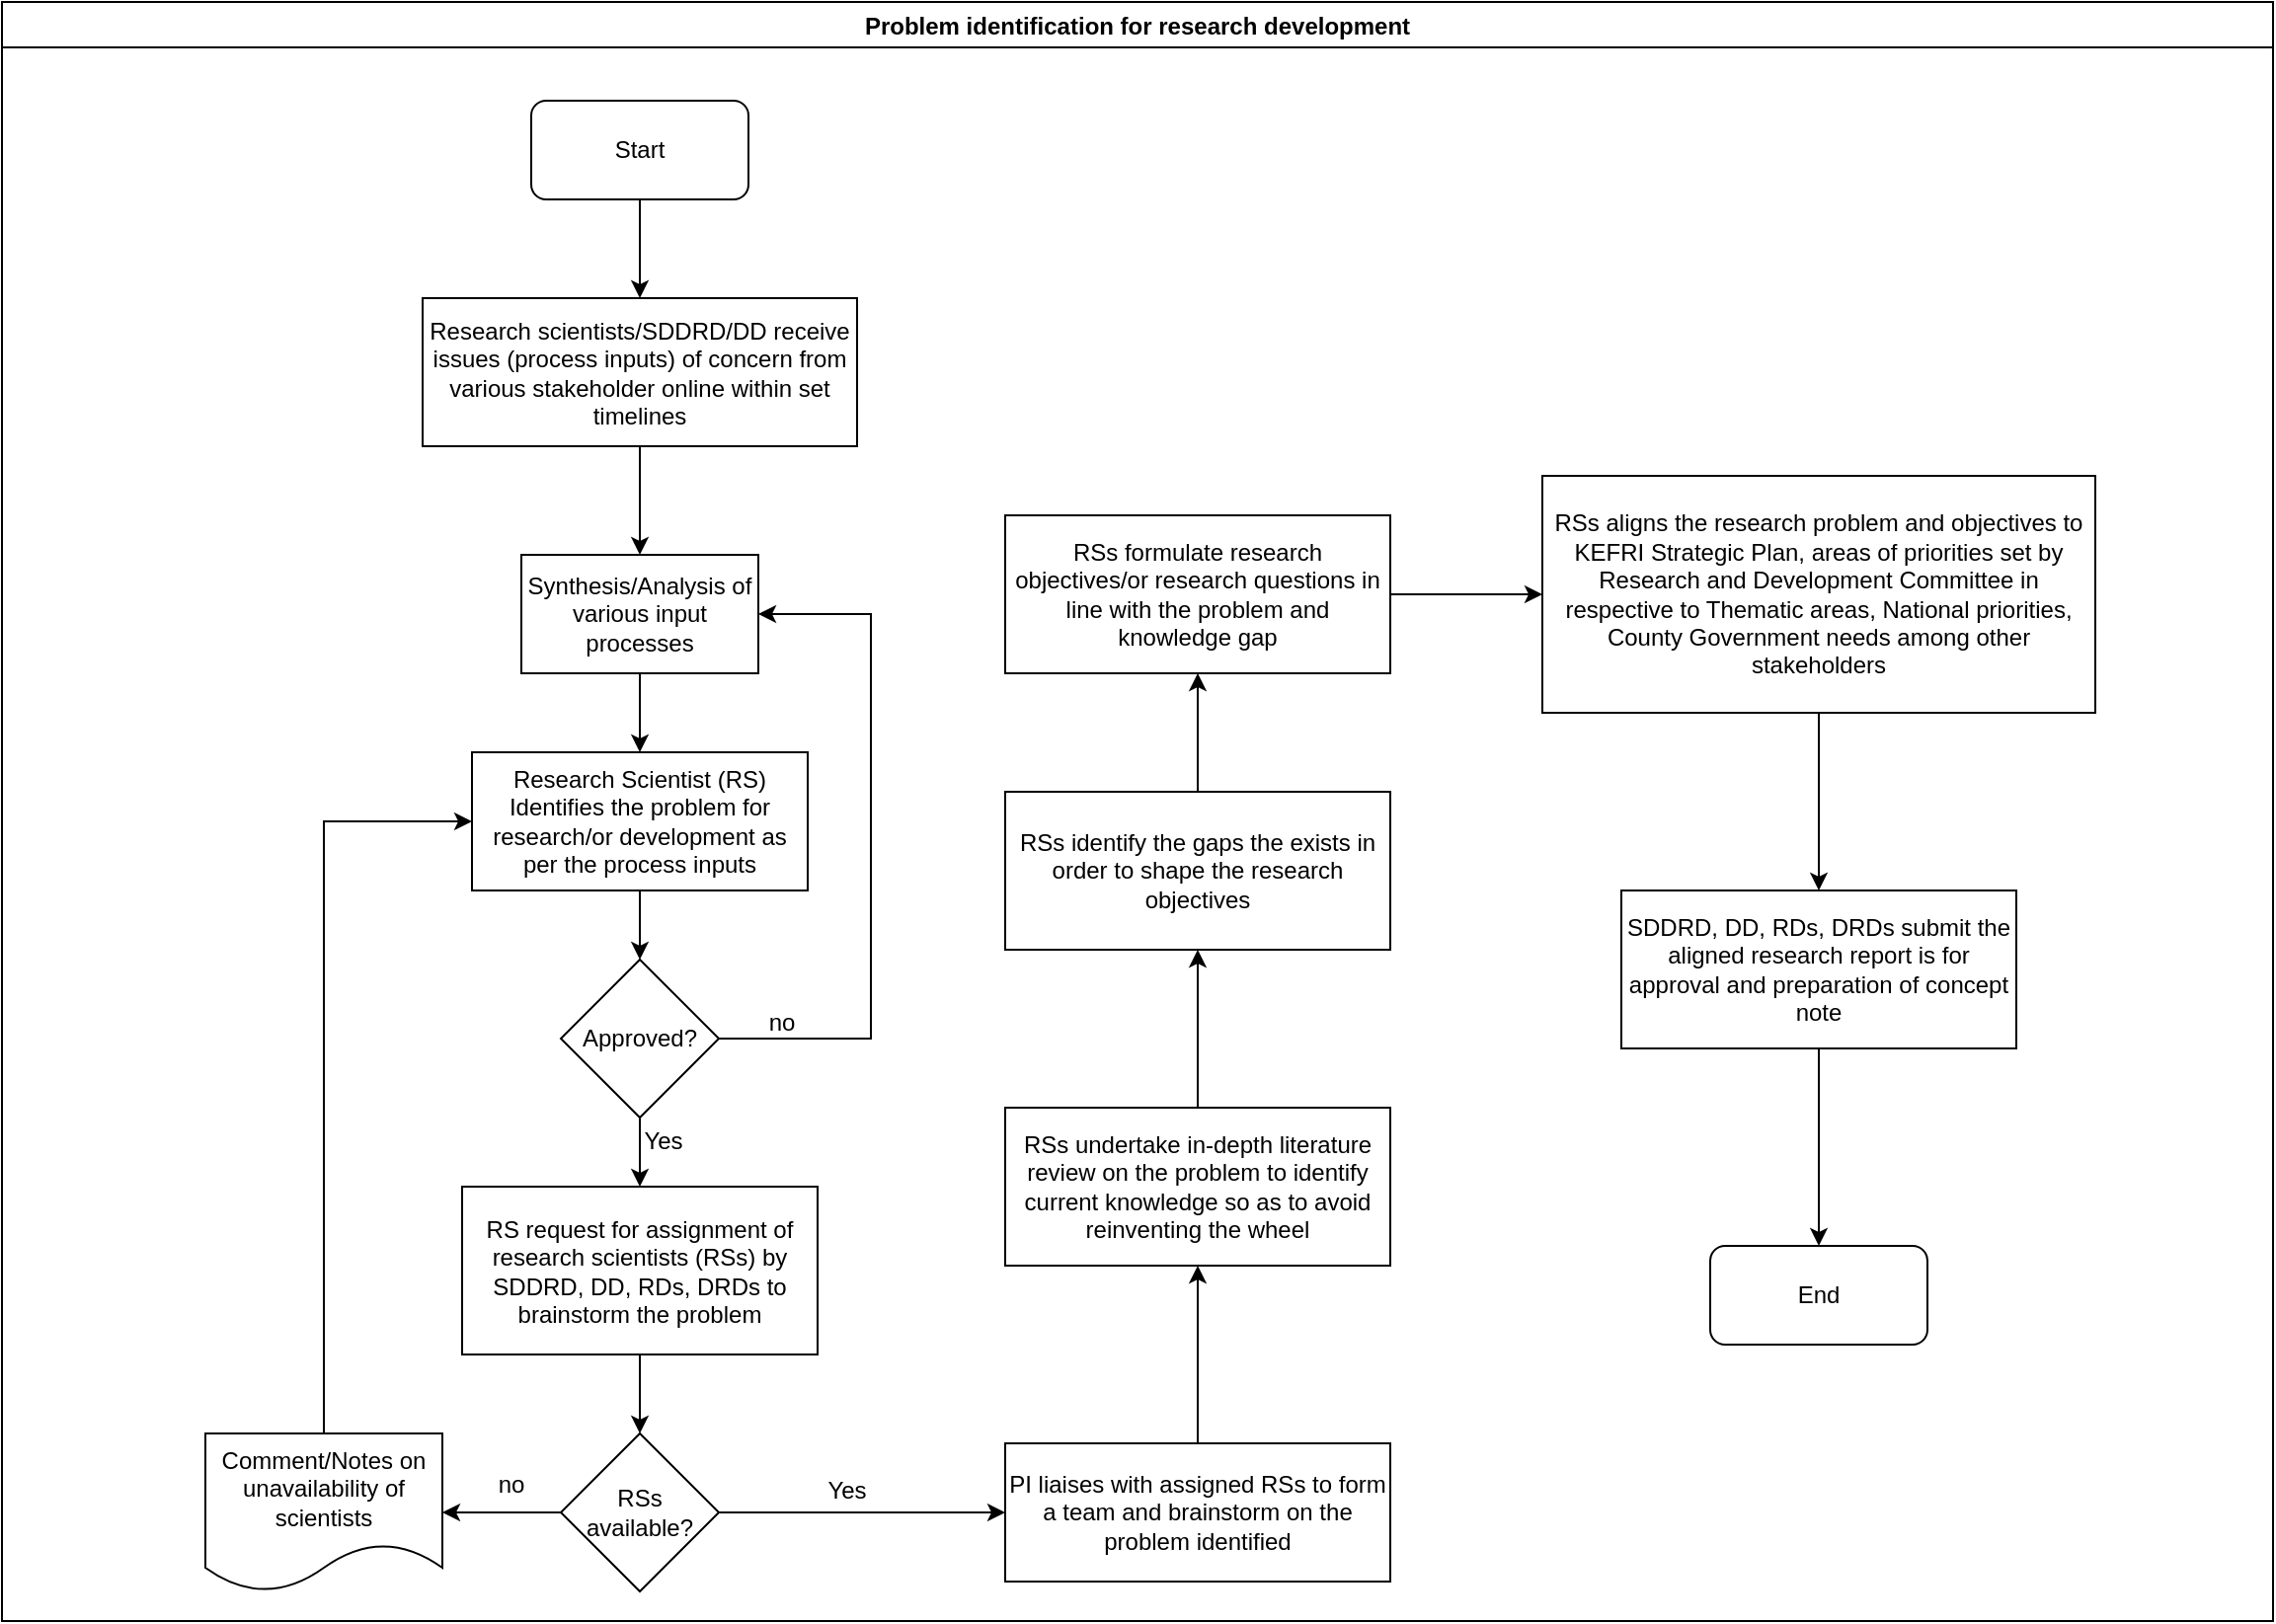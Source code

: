 <mxfile version="14.2.7" type="github">
  <diagram id="tZU8RH54jPB0YR1qd6gx" name="Page-1">
    <mxGraphModel dx="1038" dy="547" grid="1" gridSize="10" guides="1" tooltips="1" connect="1" arrows="1" fold="1" page="1" pageScale="1" pageWidth="1169" pageHeight="827" math="0" shadow="0">
      <root>
        <mxCell id="0" />
        <mxCell id="1" parent="0" />
        <mxCell id="y9bxsy1iOUCk4nZmsPaL-3" value="Problem identification for research development" style="swimlane;" parent="1" vertex="1">
          <mxGeometry x="10" y="10" width="1150" height="820" as="geometry" />
        </mxCell>
        <mxCell id="y9bxsy1iOUCk4nZmsPaL-4" value="Start" style="rounded=1;whiteSpace=wrap;html=1;" parent="y9bxsy1iOUCk4nZmsPaL-3" vertex="1">
          <mxGeometry x="268" y="50" width="110" height="50" as="geometry" />
        </mxCell>
        <mxCell id="y9bxsy1iOUCk4nZmsPaL-7" value="Synthesis/Analysis of various input processes" style="rounded=0;whiteSpace=wrap;html=1;" parent="y9bxsy1iOUCk4nZmsPaL-3" vertex="1">
          <mxGeometry x="263" y="280" width="120" height="60" as="geometry" />
        </mxCell>
        <mxCell id="y9bxsy1iOUCk4nZmsPaL-18" value="no" style="text;html=1;strokeColor=none;fillColor=none;align=center;verticalAlign=middle;whiteSpace=wrap;rounded=0;" parent="y9bxsy1iOUCk4nZmsPaL-3" vertex="1">
          <mxGeometry x="238" y="741" width="40" height="20" as="geometry" />
        </mxCell>
        <mxCell id="y9bxsy1iOUCk4nZmsPaL-19" value="PI liaises with assigned RSs to form a team and brainstorm on the problem identified" style="whiteSpace=wrap;html=1;rounded=0;" parent="y9bxsy1iOUCk4nZmsPaL-3" vertex="1">
          <mxGeometry x="508" y="730" width="195" height="70" as="geometry" />
        </mxCell>
        <mxCell id="y9bxsy1iOUCk4nZmsPaL-21" value="Yes" style="text;html=1;strokeColor=none;fillColor=none;align=center;verticalAlign=middle;whiteSpace=wrap;rounded=0;" parent="y9bxsy1iOUCk4nZmsPaL-3" vertex="1">
          <mxGeometry x="408" y="744" width="40" height="20" as="geometry" />
        </mxCell>
        <mxCell id="y9bxsy1iOUCk4nZmsPaL-10" value="RS request for assignment of research scientists (RSs) by SDDRD, DD, RDs, DRDs to brainstorm the problem" style="whiteSpace=wrap;html=1;rounded=0;" parent="y9bxsy1iOUCk4nZmsPaL-3" vertex="1">
          <mxGeometry x="233" y="600" width="180" height="85" as="geometry" />
        </mxCell>
        <mxCell id="y9bxsy1iOUCk4nZmsPaL-26" value="RSs formulate research objectives/or research questions in line with the problem and knowledge gap" style="whiteSpace=wrap;html=1;rounded=0;" parent="y9bxsy1iOUCk4nZmsPaL-3" vertex="1">
          <mxGeometry x="508" y="260" width="195" height="80" as="geometry" />
        </mxCell>
        <mxCell id="y9bxsy1iOUCk4nZmsPaL-30" value="RSs aligns the research problem and objectives to KEFRI Strategic Plan, areas of priorities set by Research and Development Committee in respective to Thematic areas, National priorities, County Government needs among other stakeholders" style="whiteSpace=wrap;html=1;rounded=0;" parent="y9bxsy1iOUCk4nZmsPaL-3" vertex="1">
          <mxGeometry x="780" y="240" width="280" height="120" as="geometry" />
        </mxCell>
        <mxCell id="y9bxsy1iOUCk4nZmsPaL-31" value="" style="edgeStyle=orthogonalEdgeStyle;rounded=0;orthogonalLoop=1;jettySize=auto;html=1;" parent="y9bxsy1iOUCk4nZmsPaL-3" source="y9bxsy1iOUCk4nZmsPaL-26" target="y9bxsy1iOUCk4nZmsPaL-30" edge="1">
          <mxGeometry relative="1" as="geometry" />
        </mxCell>
        <mxCell id="y9bxsy1iOUCk4nZmsPaL-34" value="End" style="rounded=1;whiteSpace=wrap;html=1;" parent="y9bxsy1iOUCk4nZmsPaL-3" vertex="1">
          <mxGeometry x="865" y="630" width="110" height="50" as="geometry" />
        </mxCell>
        <mxCell id="LDWQ8T8pUbo9GidEgZh_-5" value="Approved?" style="rhombus;whiteSpace=wrap;html=1;rounded=0;" vertex="1" parent="y9bxsy1iOUCk4nZmsPaL-3">
          <mxGeometry x="283" y="485" width="80" height="80" as="geometry" />
        </mxCell>
        <mxCell id="LDWQ8T8pUbo9GidEgZh_-8" value="" style="edgeStyle=orthogonalEdgeStyle;rounded=0;orthogonalLoop=1;jettySize=auto;html=1;entryX=0.5;entryY=0;entryDx=0;entryDy=0;" edge="1" parent="y9bxsy1iOUCk4nZmsPaL-3" source="LDWQ8T8pUbo9GidEgZh_-5" target="y9bxsy1iOUCk4nZmsPaL-10">
          <mxGeometry relative="1" as="geometry">
            <mxPoint x="423" y="490" as="targetPoint" />
          </mxGeometry>
        </mxCell>
        <mxCell id="y9bxsy1iOUCk4nZmsPaL-12" value="&lt;div&gt;RSs &lt;br&gt;&lt;/div&gt;&lt;div&gt;available?&lt;/div&gt;" style="rhombus;whiteSpace=wrap;html=1;rounded=0;" parent="y9bxsy1iOUCk4nZmsPaL-3" vertex="1">
          <mxGeometry x="283" y="725" width="80" height="80" as="geometry" />
        </mxCell>
        <mxCell id="y9bxsy1iOUCk4nZmsPaL-20" value="" style="edgeStyle=orthogonalEdgeStyle;rounded=0;orthogonalLoop=1;jettySize=auto;html=1;" parent="y9bxsy1iOUCk4nZmsPaL-3" source="y9bxsy1iOUCk4nZmsPaL-12" target="y9bxsy1iOUCk4nZmsPaL-19" edge="1">
          <mxGeometry relative="1" as="geometry" />
        </mxCell>
        <mxCell id="y9bxsy1iOUCk4nZmsPaL-13" value="" style="edgeStyle=orthogonalEdgeStyle;rounded=0;orthogonalLoop=1;jettySize=auto;html=1;exitX=0.5;exitY=1;exitDx=0;exitDy=0;" parent="y9bxsy1iOUCk4nZmsPaL-3" source="y9bxsy1iOUCk4nZmsPaL-10" target="y9bxsy1iOUCk4nZmsPaL-12" edge="1">
          <mxGeometry relative="1" as="geometry">
            <mxPoint x="318" y="720" as="sourcePoint" />
          </mxGeometry>
        </mxCell>
        <mxCell id="y9bxsy1iOUCk4nZmsPaL-14" value="Comment/Notes on unavailability of scientists" style="shape=document;whiteSpace=wrap;html=1;boundedLbl=1;rounded=0;" parent="y9bxsy1iOUCk4nZmsPaL-3" vertex="1">
          <mxGeometry x="103" y="725" width="120" height="80" as="geometry" />
        </mxCell>
        <mxCell id="y9bxsy1iOUCk4nZmsPaL-15" value="" style="edgeStyle=orthogonalEdgeStyle;rounded=0;orthogonalLoop=1;jettySize=auto;html=1;" parent="y9bxsy1iOUCk4nZmsPaL-3" source="y9bxsy1iOUCk4nZmsPaL-12" target="y9bxsy1iOUCk4nZmsPaL-14" edge="1">
          <mxGeometry relative="1" as="geometry" />
        </mxCell>
        <mxCell id="y9bxsy1iOUCk4nZmsPaL-8" value="Research Scientist (RS) Identifies the problem for research/or development as per the process inputs" style="whiteSpace=wrap;html=1;rounded=0;" parent="y9bxsy1iOUCk4nZmsPaL-3" vertex="1">
          <mxGeometry x="238" y="380" width="170" height="70" as="geometry" />
        </mxCell>
        <mxCell id="y9bxsy1iOUCk4nZmsPaL-9" value="" style="edgeStyle=orthogonalEdgeStyle;rounded=0;orthogonalLoop=1;jettySize=auto;html=1;" parent="y9bxsy1iOUCk4nZmsPaL-3" source="y9bxsy1iOUCk4nZmsPaL-7" target="y9bxsy1iOUCk4nZmsPaL-8" edge="1">
          <mxGeometry relative="1" as="geometry" />
        </mxCell>
        <mxCell id="y9bxsy1iOUCk4nZmsPaL-17" value="" style="edgeStyle=orthogonalEdgeStyle;rounded=0;orthogonalLoop=1;jettySize=auto;html=1;entryX=0;entryY=0.5;entryDx=0;entryDy=0;exitX=0.5;exitY=0;exitDx=0;exitDy=0;" parent="y9bxsy1iOUCk4nZmsPaL-3" source="y9bxsy1iOUCk4nZmsPaL-14" target="y9bxsy1iOUCk4nZmsPaL-8" edge="1">
          <mxGeometry relative="1" as="geometry">
            <mxPoint x="158" y="530" as="targetPoint" />
            <Array as="points">
              <mxPoint x="163" y="415" />
            </Array>
          </mxGeometry>
        </mxCell>
        <mxCell id="LDWQ8T8pUbo9GidEgZh_-6" value="" style="edgeStyle=orthogonalEdgeStyle;rounded=0;orthogonalLoop=1;jettySize=auto;html=1;" edge="1" parent="y9bxsy1iOUCk4nZmsPaL-3" source="y9bxsy1iOUCk4nZmsPaL-8" target="LDWQ8T8pUbo9GidEgZh_-5">
          <mxGeometry relative="1" as="geometry" />
        </mxCell>
        <mxCell id="LDWQ8T8pUbo9GidEgZh_-3" value="Research scientists/SDDRD/DD receive issues (process inputs) of concern from various stakeholder online within set timelines" style="rounded=0;whiteSpace=wrap;html=1;" vertex="1" parent="y9bxsy1iOUCk4nZmsPaL-3">
          <mxGeometry x="213" y="150" width="220" height="75" as="geometry" />
        </mxCell>
        <mxCell id="LDWQ8T8pUbo9GidEgZh_-2" value="" style="edgeStyle=orthogonalEdgeStyle;rounded=0;orthogonalLoop=1;jettySize=auto;html=1;" edge="1" parent="y9bxsy1iOUCk4nZmsPaL-3" source="y9bxsy1iOUCk4nZmsPaL-4" target="LDWQ8T8pUbo9GidEgZh_-3">
          <mxGeometry relative="1" as="geometry">
            <mxPoint x="323" y="225" as="targetPoint" />
          </mxGeometry>
        </mxCell>
        <mxCell id="LDWQ8T8pUbo9GidEgZh_-4" value="" style="edgeStyle=orthogonalEdgeStyle;rounded=0;orthogonalLoop=1;jettySize=auto;html=1;" edge="1" parent="y9bxsy1iOUCk4nZmsPaL-3" source="LDWQ8T8pUbo9GidEgZh_-3" target="y9bxsy1iOUCk4nZmsPaL-7">
          <mxGeometry relative="1" as="geometry" />
        </mxCell>
        <mxCell id="LDWQ8T8pUbo9GidEgZh_-9" value="Yes" style="text;html=1;strokeColor=none;fillColor=none;align=center;verticalAlign=middle;whiteSpace=wrap;rounded=0;" vertex="1" parent="y9bxsy1iOUCk4nZmsPaL-3">
          <mxGeometry x="315" y="567" width="40" height="20" as="geometry" />
        </mxCell>
        <mxCell id="LDWQ8T8pUbo9GidEgZh_-11" value="" style="edgeStyle=orthogonalEdgeStyle;rounded=0;orthogonalLoop=1;jettySize=auto;html=1;entryX=1;entryY=0.5;entryDx=0;entryDy=0;" edge="1" parent="y9bxsy1iOUCk4nZmsPaL-3" source="LDWQ8T8pUbo9GidEgZh_-5" target="y9bxsy1iOUCk4nZmsPaL-7">
          <mxGeometry relative="1" as="geometry">
            <mxPoint x="423" y="525" as="targetPoint" />
            <Array as="points">
              <mxPoint x="440" y="525" />
              <mxPoint x="440" y="310" />
            </Array>
          </mxGeometry>
        </mxCell>
        <mxCell id="y9bxsy1iOUCk4nZmsPaL-22" value="RSs undertake in-depth literature review on the problem to identify current knowledge so as to avoid reinventing the wheel" style="whiteSpace=wrap;html=1;rounded=0;" parent="y9bxsy1iOUCk4nZmsPaL-3" vertex="1">
          <mxGeometry x="508" y="560" width="195" height="80" as="geometry" />
        </mxCell>
        <mxCell id="y9bxsy1iOUCk4nZmsPaL-23" value="" style="edgeStyle=orthogonalEdgeStyle;rounded=0;orthogonalLoop=1;jettySize=auto;html=1;" parent="y9bxsy1iOUCk4nZmsPaL-3" source="y9bxsy1iOUCk4nZmsPaL-19" target="y9bxsy1iOUCk4nZmsPaL-22" edge="1">
          <mxGeometry relative="1" as="geometry" />
        </mxCell>
        <mxCell id="y9bxsy1iOUCk4nZmsPaL-24" value="RSs identify the gaps the exists in order to shape the research objectives" style="whiteSpace=wrap;html=1;rounded=0;" parent="y9bxsy1iOUCk4nZmsPaL-3" vertex="1">
          <mxGeometry x="508" y="400" width="195" height="80" as="geometry" />
        </mxCell>
        <mxCell id="y9bxsy1iOUCk4nZmsPaL-25" value="" style="edgeStyle=orthogonalEdgeStyle;rounded=0;orthogonalLoop=1;jettySize=auto;html=1;" parent="y9bxsy1iOUCk4nZmsPaL-3" source="y9bxsy1iOUCk4nZmsPaL-22" target="y9bxsy1iOUCk4nZmsPaL-24" edge="1">
          <mxGeometry relative="1" as="geometry" />
        </mxCell>
        <mxCell id="y9bxsy1iOUCk4nZmsPaL-27" value="" style="edgeStyle=orthogonalEdgeStyle;rounded=0;orthogonalLoop=1;jettySize=auto;html=1;" parent="y9bxsy1iOUCk4nZmsPaL-3" source="y9bxsy1iOUCk4nZmsPaL-24" target="y9bxsy1iOUCk4nZmsPaL-26" edge="1">
          <mxGeometry relative="1" as="geometry" />
        </mxCell>
        <mxCell id="LDWQ8T8pUbo9GidEgZh_-12" value="no" style="text;html=1;strokeColor=none;fillColor=none;align=center;verticalAlign=middle;whiteSpace=wrap;rounded=0;" vertex="1" parent="1">
          <mxGeometry x="385" y="517" width="40" height="20" as="geometry" />
        </mxCell>
        <mxCell id="LDWQ8T8pUbo9GidEgZh_-16" value="" style="edgeStyle=orthogonalEdgeStyle;rounded=0;orthogonalLoop=1;jettySize=auto;html=1;entryX=0.5;entryY=0;entryDx=0;entryDy=0;" edge="1" parent="1" source="LDWQ8T8pUbo9GidEgZh_-13" target="y9bxsy1iOUCk4nZmsPaL-34">
          <mxGeometry relative="1" as="geometry">
            <mxPoint x="930" y="630" as="targetPoint" />
          </mxGeometry>
        </mxCell>
        <mxCell id="LDWQ8T8pUbo9GidEgZh_-13" value="SDDRD, DD, RDs, DRDs submit the aligned research report is for approval and preparation of concept note" style="whiteSpace=wrap;html=1;rounded=0;" vertex="1" parent="1">
          <mxGeometry x="830" y="460" width="200" height="80" as="geometry" />
        </mxCell>
        <mxCell id="LDWQ8T8pUbo9GidEgZh_-14" value="" style="edgeStyle=orthogonalEdgeStyle;rounded=0;orthogonalLoop=1;jettySize=auto;html=1;" edge="1" parent="1" source="y9bxsy1iOUCk4nZmsPaL-30" target="LDWQ8T8pUbo9GidEgZh_-13">
          <mxGeometry relative="1" as="geometry" />
        </mxCell>
      </root>
    </mxGraphModel>
  </diagram>
</mxfile>
